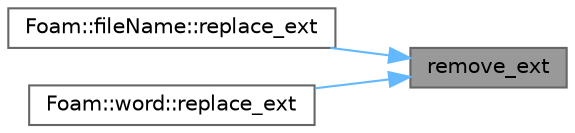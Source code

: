 digraph "remove_ext"
{
 // LATEX_PDF_SIZE
  bgcolor="transparent";
  edge [fontname=Helvetica,fontsize=10,labelfontname=Helvetica,labelfontsize=10];
  node [fontname=Helvetica,fontsize=10,shape=box,height=0.2,width=0.4];
  rankdir="RL";
  Node1 [id="Node000001",label="remove_ext",height=0.2,width=0.4,color="gray40", fillcolor="grey60", style="filled", fontcolor="black",tooltip=" "];
  Node1 -> Node2 [id="edge1_Node000001_Node000002",dir="back",color="steelblue1",style="solid",tooltip=" "];
  Node2 [id="Node000002",label="Foam::fileName::replace_ext",height=0.2,width=0.4,color="grey40", fillcolor="white", style="filled",URL="$classFoam_1_1fileName.html#a13a95e7f2483c295d29c98a73c5150db",tooltip=" "];
  Node1 -> Node3 [id="edge2_Node000001_Node000003",dir="back",color="steelblue1",style="solid",tooltip=" "];
  Node3 [id="Node000003",label="Foam::word::replace_ext",height=0.2,width=0.4,color="grey40", fillcolor="white", style="filled",URL="$classFoam_1_1word.html#a97921877bd14c1912cfa5d388010bf6a",tooltip=" "];
}
